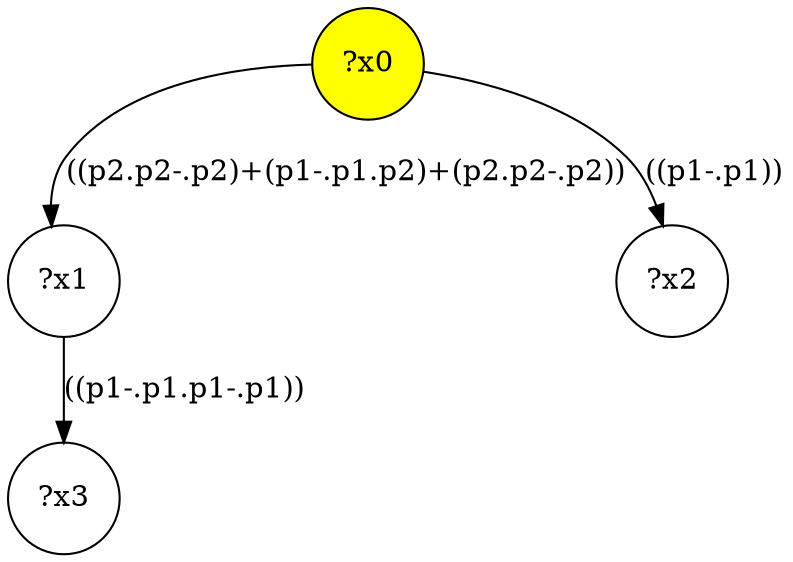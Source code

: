 digraph g {
	x0 [fillcolor="yellow", style="filled," shape=circle, label="?x0"];
	x1 [shape=circle, label="?x1"];
	x0 -> x1 [label="((p2.p2-.p2)+(p1-.p1.p2)+(p2.p2-.p2))"];
	x2 [shape=circle, label="?x2"];
	x0 -> x2 [label="((p1-.p1))"];
	x3 [shape=circle, label="?x3"];
	x1 -> x3 [label="((p1-.p1.p1-.p1))"];
}
